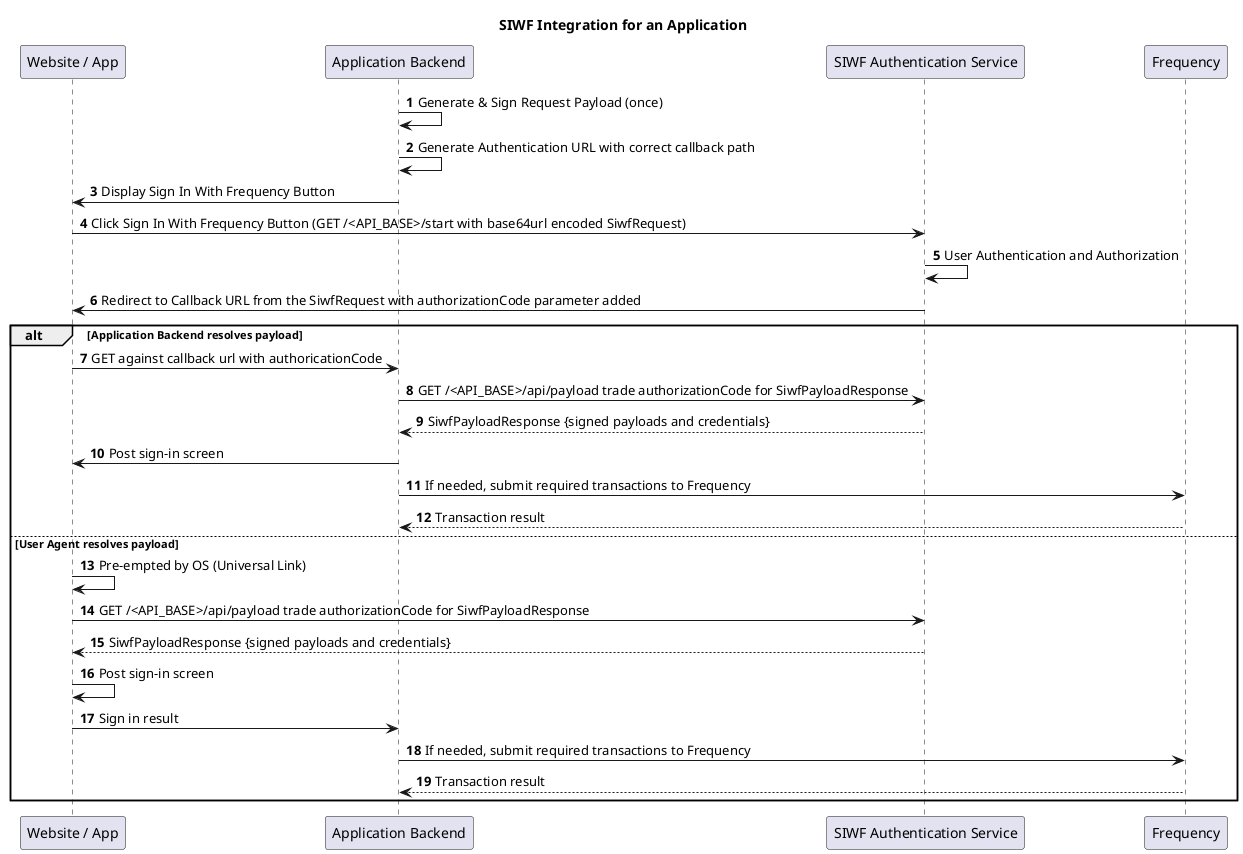 @startuml
title "SIWF Integration for an Application"
participant "Website / App" as ua
participant "Application Backend" as p
participant "SIWF Authentication Service" as fa
participant "Frequency" as bc

autonumber
p->p: Generate & Sign Request Payload (once)
p->p: Generate Authentication URL with correct callback path
p->ua: Display Sign In With Frequency Button
ua->fa: Click Sign In With Frequency Button (GET /<API_BASE>/start with base64url encoded SiwfRequest)
fa->fa: User Authentication and Authorization
fa->ua: Redirect to Callback URL from the SiwfRequest with authorizationCode parameter added
alt Application Backend resolves payload
    ua->p: GET against callback url with authoricationCode
    p->fa: GET /<API_BASE>/api/payload trade authorizationCode for SiwfPayloadResponse
    return SiwfPayloadResponse {signed payloads and credentials}
    p->ua: Post sign-in screen
    p->bc: If needed, submit required transactions to Frequency
    return Transaction result
else User Agent resolves payload
    ua->ua: Pre-empted by OS (Universal Link)
    ua->fa: GET /<API_BASE>/api/payload trade authorizationCode for SiwfPayloadResponse
    return SiwfPayloadResponse {signed payloads and credentials}
    ua->ua: Post sign-in screen
    ua->p: Sign in result
    p->bc: If needed, submit required transactions to Frequency
    return Transaction result
end
@enduml
